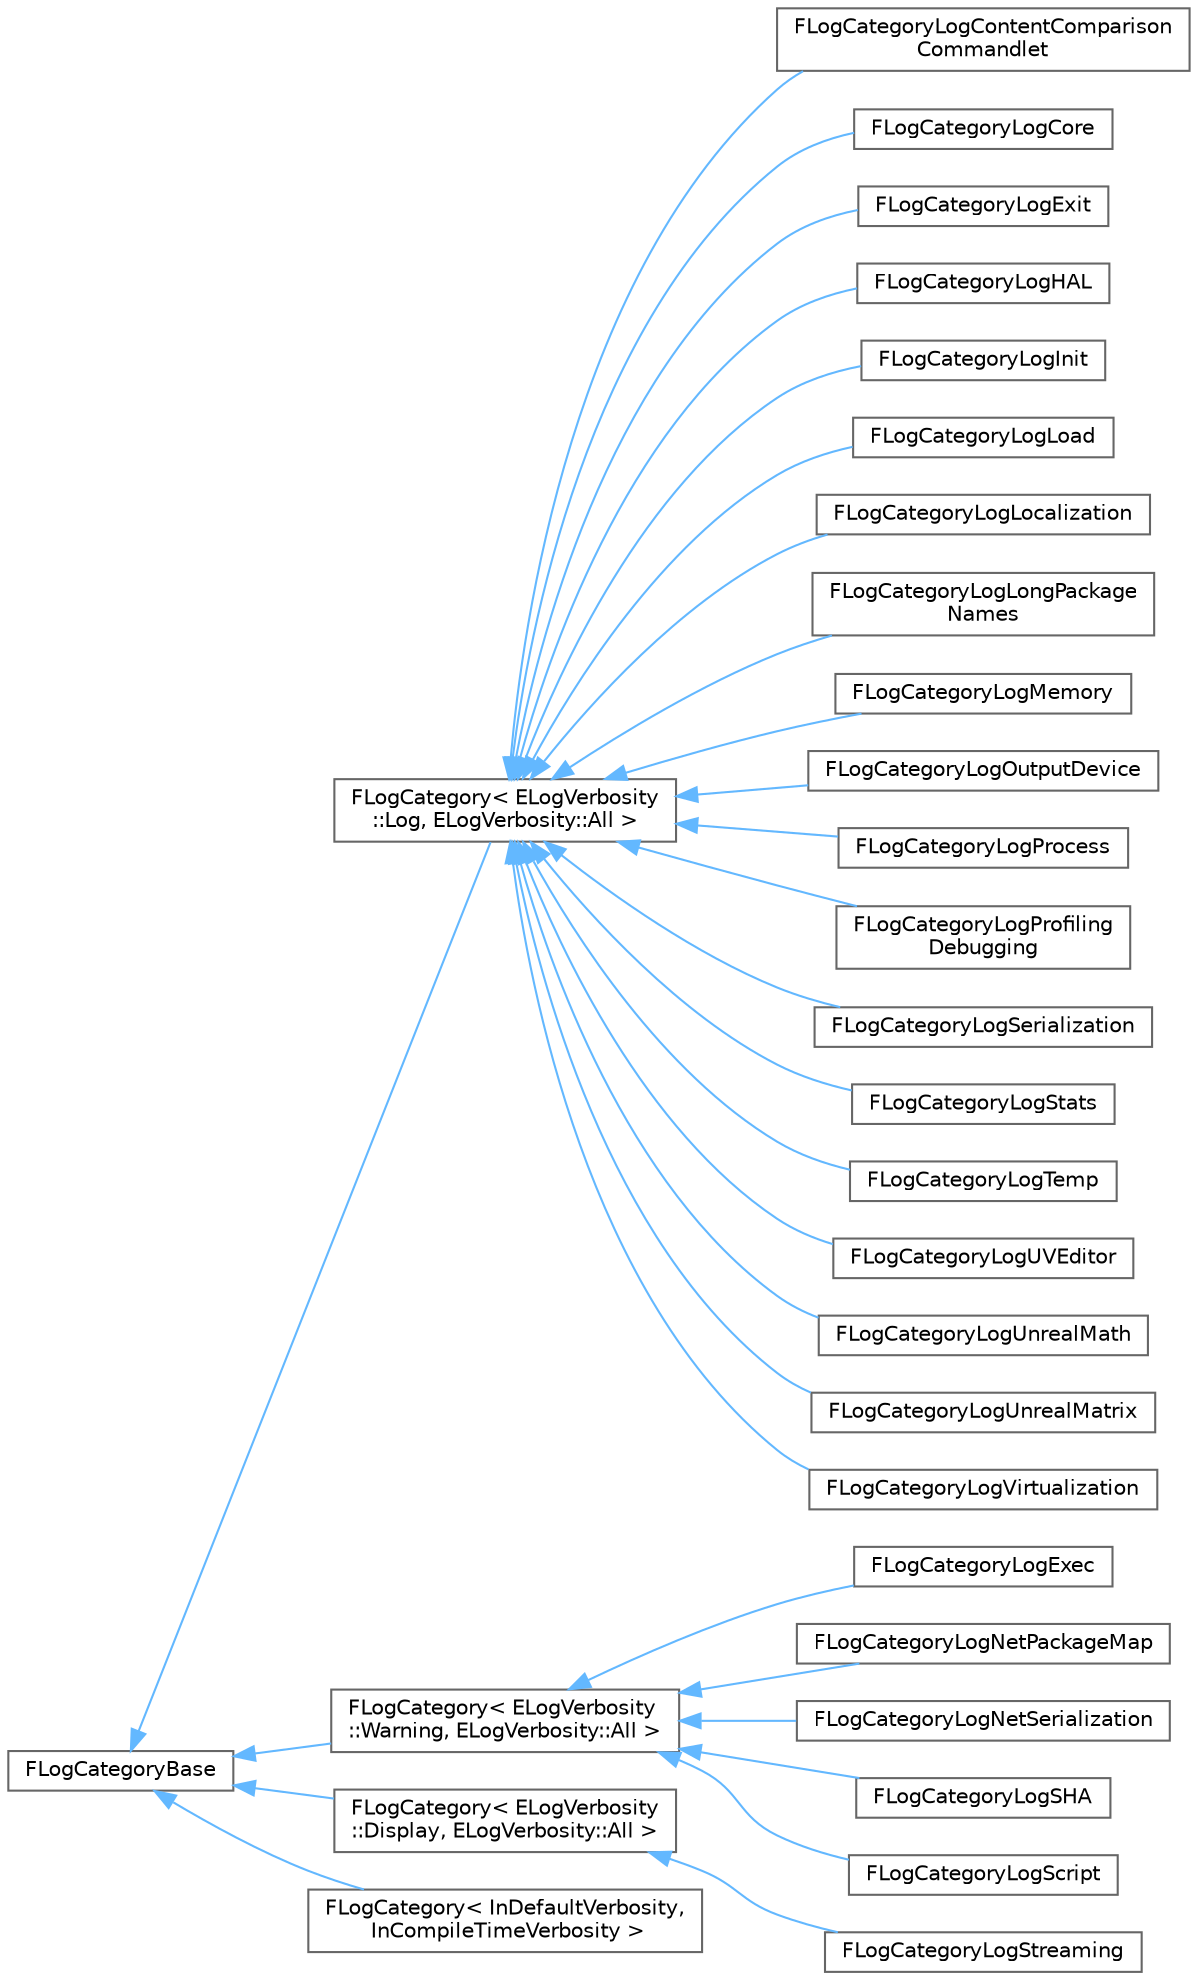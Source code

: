 digraph "Graphical Class Hierarchy"
{
 // INTERACTIVE_SVG=YES
 // LATEX_PDF_SIZE
  bgcolor="transparent";
  edge [fontname=Helvetica,fontsize=10,labelfontname=Helvetica,labelfontsize=10];
  node [fontname=Helvetica,fontsize=10,shape=box,height=0.2,width=0.4];
  rankdir="LR";
  Node0 [id="Node000000",label="FLogCategoryBase",height=0.2,width=0.4,color="grey40", fillcolor="white", style="filled",URL="$d2/dbc/structFLogCategoryBase.html",tooltip="Base class for all log categories."];
  Node0 -> Node1 [id="edge4320_Node000000_Node000001",dir="back",color="steelblue1",style="solid",tooltip=" "];
  Node1 [id="Node000001",label="FLogCategory\< ELogVerbosity\l::Log, ELogVerbosity::All \>",height=0.2,width=0.4,color="grey40", fillcolor="white", style="filled",URL="$dc/dfc/structFLogCategory.html",tooltip=" "];
  Node1 -> Node2 [id="edge4321_Node000001_Node000002",dir="back",color="steelblue1",style="solid",tooltip=" "];
  Node2 [id="Node000002",label="FLogCategoryLogContentComparison\lCommandlet",height=0.2,width=0.4,color="grey40", fillcolor="white", style="filled",URL="$d3/db4/structFLogCategoryLogContentComparisonCommandlet.html",tooltip=" "];
  Node1 -> Node3 [id="edge4322_Node000001_Node000003",dir="back",color="steelblue1",style="solid",tooltip=" "];
  Node3 [id="Node000003",label="FLogCategoryLogCore",height=0.2,width=0.4,color="grey40", fillcolor="white", style="filled",URL="$d7/d29/structFLogCategoryLogCore.html",tooltip=" "];
  Node1 -> Node4 [id="edge4323_Node000001_Node000004",dir="back",color="steelblue1",style="solid",tooltip=" "];
  Node4 [id="Node000004",label="FLogCategoryLogExit",height=0.2,width=0.4,color="grey40", fillcolor="white", style="filled",URL="$d8/d14/structFLogCategoryLogExit.html",tooltip=" "];
  Node1 -> Node5 [id="edge4324_Node000001_Node000005",dir="back",color="steelblue1",style="solid",tooltip=" "];
  Node5 [id="Node000005",label="FLogCategoryLogHAL",height=0.2,width=0.4,color="grey40", fillcolor="white", style="filled",URL="$d4/d67/structFLogCategoryLogHAL.html",tooltip=" "];
  Node1 -> Node6 [id="edge4325_Node000001_Node000006",dir="back",color="steelblue1",style="solid",tooltip=" "];
  Node6 [id="Node000006",label="FLogCategoryLogInit",height=0.2,width=0.4,color="grey40", fillcolor="white", style="filled",URL="$d8/dc3/structFLogCategoryLogInit.html",tooltip=" "];
  Node1 -> Node7 [id="edge4326_Node000001_Node000007",dir="back",color="steelblue1",style="solid",tooltip=" "];
  Node7 [id="Node000007",label="FLogCategoryLogLoad",height=0.2,width=0.4,color="grey40", fillcolor="white", style="filled",URL="$d1/d70/structFLogCategoryLogLoad.html",tooltip=" "];
  Node1 -> Node8 [id="edge4327_Node000001_Node000008",dir="back",color="steelblue1",style="solid",tooltip=" "];
  Node8 [id="Node000008",label="FLogCategoryLogLocalization",height=0.2,width=0.4,color="grey40", fillcolor="white", style="filled",URL="$d7/d6d/structFLogCategoryLogLocalization.html",tooltip=" "];
  Node1 -> Node9 [id="edge4328_Node000001_Node000009",dir="back",color="steelblue1",style="solid",tooltip=" "];
  Node9 [id="Node000009",label="FLogCategoryLogLongPackage\lNames",height=0.2,width=0.4,color="grey40", fillcolor="white", style="filled",URL="$d6/d61/structFLogCategoryLogLongPackageNames.html",tooltip=" "];
  Node1 -> Node10 [id="edge4329_Node000001_Node000010",dir="back",color="steelblue1",style="solid",tooltip=" "];
  Node10 [id="Node000010",label="FLogCategoryLogMemory",height=0.2,width=0.4,color="grey40", fillcolor="white", style="filled",URL="$d1/dc6/structFLogCategoryLogMemory.html",tooltip=" "];
  Node1 -> Node11 [id="edge4330_Node000001_Node000011",dir="back",color="steelblue1",style="solid",tooltip=" "];
  Node11 [id="Node000011",label="FLogCategoryLogOutputDevice",height=0.2,width=0.4,color="grey40", fillcolor="white", style="filled",URL="$db/d3d/structFLogCategoryLogOutputDevice.html",tooltip=" "];
  Node1 -> Node12 [id="edge4331_Node000001_Node000012",dir="back",color="steelblue1",style="solid",tooltip=" "];
  Node12 [id="Node000012",label="FLogCategoryLogProcess",height=0.2,width=0.4,color="grey40", fillcolor="white", style="filled",URL="$df/d84/structFLogCategoryLogProcess.html",tooltip=" "];
  Node1 -> Node13 [id="edge4332_Node000001_Node000013",dir="back",color="steelblue1",style="solid",tooltip=" "];
  Node13 [id="Node000013",label="FLogCategoryLogProfiling\lDebugging",height=0.2,width=0.4,color="grey40", fillcolor="white", style="filled",URL="$de/d55/structFLogCategoryLogProfilingDebugging.html",tooltip=" "];
  Node1 -> Node14 [id="edge4333_Node000001_Node000014",dir="back",color="steelblue1",style="solid",tooltip=" "];
  Node14 [id="Node000014",label="FLogCategoryLogSerialization",height=0.2,width=0.4,color="grey40", fillcolor="white", style="filled",URL="$df/d37/structFLogCategoryLogSerialization.html",tooltip=" "];
  Node1 -> Node15 [id="edge4334_Node000001_Node000015",dir="back",color="steelblue1",style="solid",tooltip=" "];
  Node15 [id="Node000015",label="FLogCategoryLogStats",height=0.2,width=0.4,color="grey40", fillcolor="white", style="filled",URL="$d1/db9/structFLogCategoryLogStats.html",tooltip=" "];
  Node1 -> Node16 [id="edge4335_Node000001_Node000016",dir="back",color="steelblue1",style="solid",tooltip=" "];
  Node16 [id="Node000016",label="FLogCategoryLogTemp",height=0.2,width=0.4,color="grey40", fillcolor="white", style="filled",URL="$df/dd0/structFLogCategoryLogTemp.html",tooltip=" "];
  Node1 -> Node17 [id="edge4336_Node000001_Node000017",dir="back",color="steelblue1",style="solid",tooltip=" "];
  Node17 [id="Node000017",label="FLogCategoryLogUVEditor",height=0.2,width=0.4,color="grey40", fillcolor="white", style="filled",URL="$de/ddb/structFLogCategoryLogUVEditor.html",tooltip=" "];
  Node1 -> Node18 [id="edge4337_Node000001_Node000018",dir="back",color="steelblue1",style="solid",tooltip=" "];
  Node18 [id="Node000018",label="FLogCategoryLogUnrealMath",height=0.2,width=0.4,color="grey40", fillcolor="white", style="filled",URL="$db/d2d/structFLogCategoryLogUnrealMath.html",tooltip=" "];
  Node1 -> Node19 [id="edge4338_Node000001_Node000019",dir="back",color="steelblue1",style="solid",tooltip=" "];
  Node19 [id="Node000019",label="FLogCategoryLogUnrealMatrix",height=0.2,width=0.4,color="grey40", fillcolor="white", style="filled",URL="$db/dae/structFLogCategoryLogUnrealMatrix.html",tooltip=" "];
  Node1 -> Node20 [id="edge4339_Node000001_Node000020",dir="back",color="steelblue1",style="solid",tooltip=" "];
  Node20 [id="Node000020",label="FLogCategoryLogVirtualization",height=0.2,width=0.4,color="grey40", fillcolor="white", style="filled",URL="$db/de5/structFLogCategoryLogVirtualization.html",tooltip=" "];
  Node0 -> Node21 [id="edge4340_Node000000_Node000021",dir="back",color="steelblue1",style="solid",tooltip=" "];
  Node21 [id="Node000021",label="FLogCategory\< ELogVerbosity\l::Warning, ELogVerbosity::All \>",height=0.2,width=0.4,color="grey40", fillcolor="white", style="filled",URL="$dc/dfc/structFLogCategory.html",tooltip=" "];
  Node21 -> Node22 [id="edge4341_Node000021_Node000022",dir="back",color="steelblue1",style="solid",tooltip=" "];
  Node22 [id="Node000022",label="FLogCategoryLogExec",height=0.2,width=0.4,color="grey40", fillcolor="white", style="filled",URL="$de/dd2/structFLogCategoryLogExec.html",tooltip=" "];
  Node21 -> Node23 [id="edge4342_Node000021_Node000023",dir="back",color="steelblue1",style="solid",tooltip=" "];
  Node23 [id="Node000023",label="FLogCategoryLogNetPackageMap",height=0.2,width=0.4,color="grey40", fillcolor="white", style="filled",URL="$dc/d84/structFLogCategoryLogNetPackageMap.html",tooltip=" "];
  Node21 -> Node24 [id="edge4343_Node000021_Node000024",dir="back",color="steelblue1",style="solid",tooltip=" "];
  Node24 [id="Node000024",label="FLogCategoryLogNetSerialization",height=0.2,width=0.4,color="grey40", fillcolor="white", style="filled",URL="$de/dcc/structFLogCategoryLogNetSerialization.html",tooltip=" "];
  Node21 -> Node25 [id="edge4344_Node000021_Node000025",dir="back",color="steelblue1",style="solid",tooltip=" "];
  Node25 [id="Node000025",label="FLogCategoryLogSHA",height=0.2,width=0.4,color="grey40", fillcolor="white", style="filled",URL="$db/d09/structFLogCategoryLogSHA.html",tooltip=" "];
  Node21 -> Node26 [id="edge4345_Node000021_Node000026",dir="back",color="steelblue1",style="solid",tooltip=" "];
  Node26 [id="Node000026",label="FLogCategoryLogScript",height=0.2,width=0.4,color="grey40", fillcolor="white", style="filled",URL="$da/d61/structFLogCategoryLogScript.html",tooltip=" "];
  Node0 -> Node27 [id="edge4346_Node000000_Node000027",dir="back",color="steelblue1",style="solid",tooltip=" "];
  Node27 [id="Node000027",label="FLogCategory\< ELogVerbosity\l::Display, ELogVerbosity::All \>",height=0.2,width=0.4,color="grey40", fillcolor="white", style="filled",URL="$dc/dfc/structFLogCategory.html",tooltip=" "];
  Node27 -> Node28 [id="edge4347_Node000027_Node000028",dir="back",color="steelblue1",style="solid",tooltip=" "];
  Node28 [id="Node000028",label="FLogCategoryLogStreaming",height=0.2,width=0.4,color="grey40", fillcolor="white", style="filled",URL="$d3/de4/structFLogCategoryLogStreaming.html",tooltip=" "];
  Node0 -> Node29 [id="edge4348_Node000000_Node000029",dir="back",color="steelblue1",style="solid",tooltip=" "];
  Node29 [id="Node000029",label="FLogCategory\< InDefaultVerbosity,\l InCompileTimeVerbosity \>",height=0.2,width=0.4,color="grey40", fillcolor="white", style="filled",URL="$dc/dfc/structFLogCategory.html",tooltip="Template for log categories that transfers the compile-time constant default and compile time verbosi..."];
}
